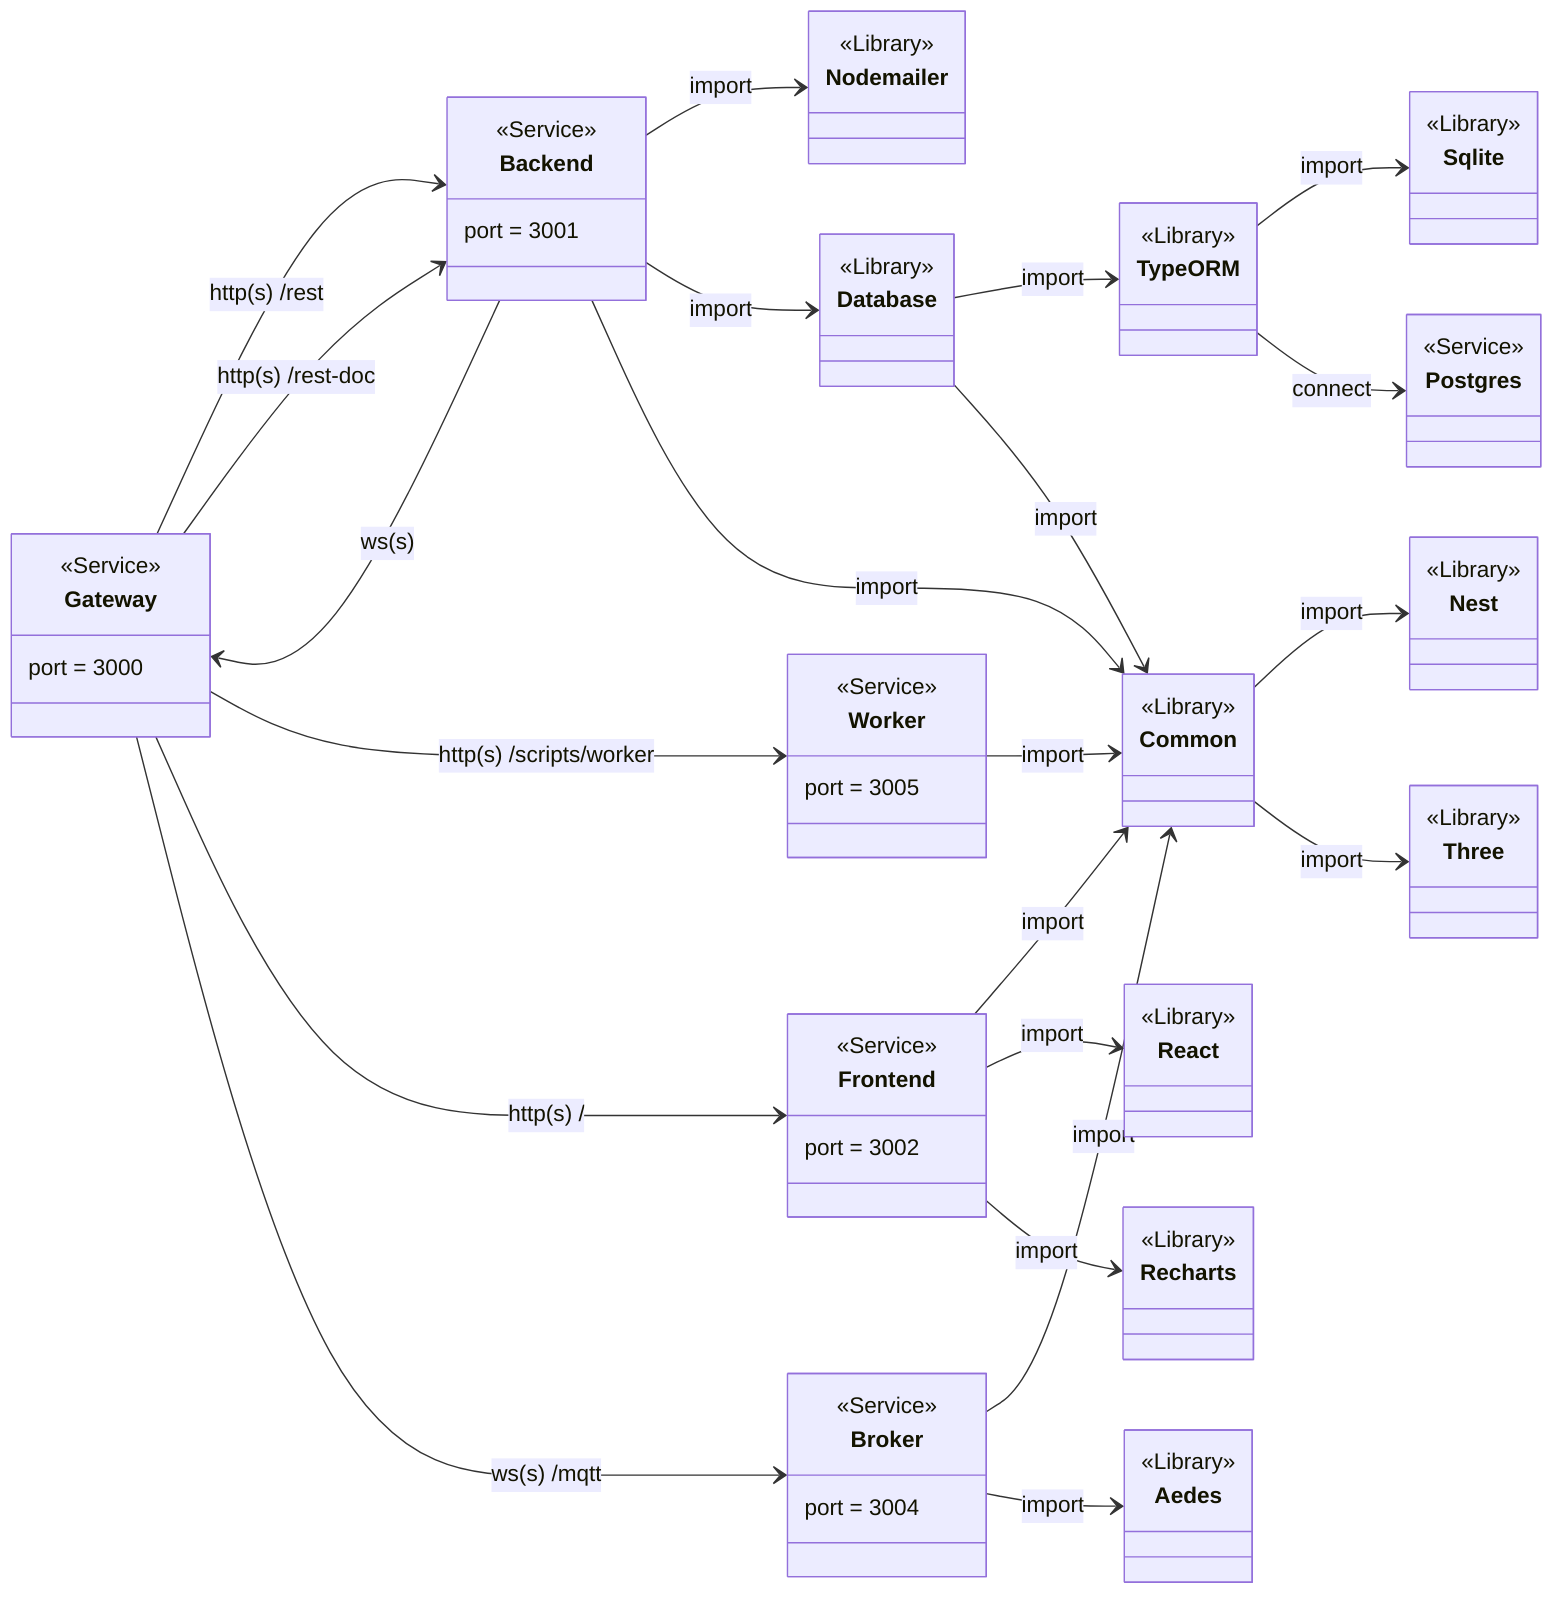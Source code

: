 classDiagram
    direction LR
    
    class Sqlite
    class Postgres
    class React
    class Recharts
    class Three
    class Nest
    class Nodemailer
    class TypeORM
    class Aedes

    class Common
    class Database
    class Backend {
        port = 3001
    }
    class Worker {
        port = 3005
    }
    class Frontend {
        port = 3002
    }
    class Broker {
        port = 3004
    }
    class Gateway {
        port = 3000
    }
    
    <<Service>> Broker
    <<Service>> Backend
    <<Service>> Worker
    <<Service>> Frontend
    <<Service>> Gateway
    <<Service>> Postgres
    <<Library>> Common
    <<Library>> Database
    <<Library>> React
    <<Library>> Recharts
    <<Library>> Three
    <<Library>> Nest
    <<Library>> Nodemailer
    <<Library>> TypeORM
    <<Library>> Aedes
    <<Library>> Sqlite

    Gateway --> Backend: http(s) /rest
    Gateway --> Backend: http(s) /rest-doc
    Gateway <-- Backend: ws(s)
    Gateway --> Worker: http(s) /scripts/worker
    Gateway --> Frontend: http(s) /
    Gateway --> Broker: ws(s) /mqtt
    Backend --> Nodemailer: import
    Backend --> Database: import
    Backend --> Common: import
    Worker --> Common: import
    Frontend --> Common: import
    Frontend --> React: import
    Frontend --> Recharts: import
    Broker --> Common: import
    Broker --> Aedes: import
    Common --> Nest: import
    Common --> Three: import
    Database --> TypeORM: import
    Database --> Common: import
    TypeORM --> Sqlite: import
    TypeORM --> Postgres: connect